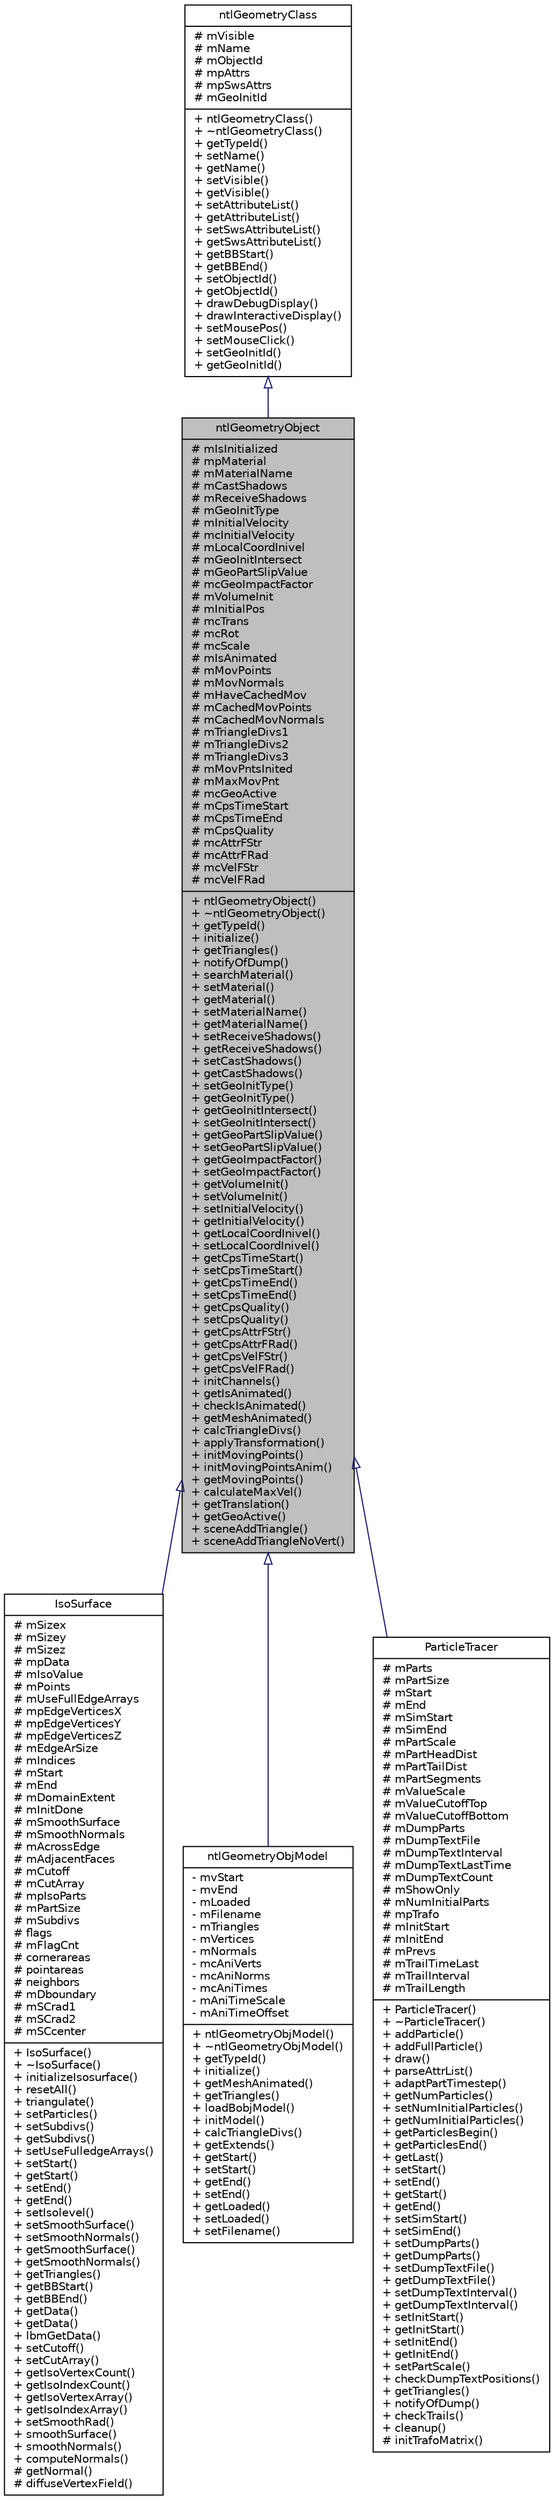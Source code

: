 digraph G
{
  edge [fontname="Helvetica",fontsize="10",labelfontname="Helvetica",labelfontsize="10"];
  node [fontname="Helvetica",fontsize="10",shape=record];
  Node1 [label="{ntlGeometryObject\n|# mIsInitialized\l# mpMaterial\l# mMaterialName\l# mCastShadows\l# mReceiveShadows\l# mGeoInitType\l# mInitialVelocity\l# mcInitialVelocity\l# mLocalCoordInivel\l# mGeoInitIntersect\l# mGeoPartSlipValue\l# mcGeoImpactFactor\l# mVolumeInit\l# mInitialPos\l# mcTrans\l# mcRot\l# mcScale\l# mIsAnimated\l# mMovPoints\l# mMovNormals\l# mHaveCachedMov\l# mCachedMovPoints\l# mCachedMovNormals\l# mTriangleDivs1\l# mTriangleDivs2\l# mTriangleDivs3\l# mMovPntsInited\l# mMaxMovPnt\l# mcGeoActive\l# mCpsTimeStart\l# mCpsTimeEnd\l# mCpsQuality\l# mcAttrFStr\l# mcAttrFRad\l# mcVelFStr\l# mcVelFRad\l|+ ntlGeometryObject()\l+ ~ntlGeometryObject()\l+ getTypeId()\l+ initialize()\l+ getTriangles()\l+ notifyOfDump()\l+ searchMaterial()\l+ setMaterial()\l+ getMaterial()\l+ setMaterialName()\l+ getMaterialName()\l+ setReceiveShadows()\l+ getReceiveShadows()\l+ setCastShadows()\l+ getCastShadows()\l+ setGeoInitType()\l+ getGeoInitType()\l+ getGeoInitIntersect()\l+ setGeoInitIntersect()\l+ getGeoPartSlipValue()\l+ setGeoPartSlipValue()\l+ getGeoImpactFactor()\l+ setGeoImpactFactor()\l+ getVolumeInit()\l+ setVolumeInit()\l+ setInitialVelocity()\l+ getInitialVelocity()\l+ getLocalCoordInivel()\l+ setLocalCoordInivel()\l+ getCpsTimeStart()\l+ setCpsTimeStart()\l+ getCpsTimeEnd()\l+ setCpsTimeEnd()\l+ getCpsQuality()\l+ setCpsQuality()\l+ getCpsAttrFStr()\l+ getCpsAttrFRad()\l+ getCpsVelFStr()\l+ getCpsVelFRad()\l+ initChannels()\l+ getIsAnimated()\l+ checkIsAnimated()\l+ getMeshAnimated()\l+ calcTriangleDivs()\l+ applyTransformation()\l+ initMovingPoints()\l+ initMovingPointsAnim()\l+ getMovingPoints()\l+ calculateMaxVel()\l+ getTranslation()\l+ getGeoActive()\l+ sceneAddTriangle()\l+ sceneAddTriangleNoVert()\l}",height=0.2,width=0.4,color="black", fillcolor="grey75", style="filled" fontcolor="black"];
  Node2 -> Node1 [dir=back,color="midnightblue",fontsize="10",style="solid",arrowtail="empty",fontname="Helvetica"];
  Node2 [label="{ntlGeometryClass\n|# mVisible\l# mName\l# mObjectId\l# mpAttrs\l# mpSwsAttrs\l# mGeoInitId\l|+ ntlGeometryClass()\l+ ~ntlGeometryClass()\l+ getTypeId()\l+ setName()\l+ getName()\l+ setVisible()\l+ getVisible()\l+ setAttributeList()\l+ getAttributeList()\l+ setSwsAttributeList()\l+ getSwsAttributeList()\l+ getBBStart()\l+ getBBEnd()\l+ setObjectId()\l+ getObjectId()\l+ drawDebugDisplay()\l+ drawInteractiveDisplay()\l+ setMousePos()\l+ setMouseClick()\l+ setGeoInitId()\l+ getGeoInitId()\l}",height=0.2,width=0.4,color="black", fillcolor="white", style="filled",URL="$dd/dcf/classntlGeometryClass.html"];
  Node1 -> Node3 [dir=back,color="midnightblue",fontsize="10",style="solid",arrowtail="empty",fontname="Helvetica"];
  Node3 [label="{IsoSurface\n|# mSizex\l# mSizey\l# mSizez\l# mpData\l# mIsoValue\l# mPoints\l# mUseFullEdgeArrays\l# mpEdgeVerticesX\l# mpEdgeVerticesY\l# mpEdgeVerticesZ\l# mEdgeArSize\l# mIndices\l# mStart\l# mEnd\l# mDomainExtent\l# mInitDone\l# mSmoothSurface\l# mSmoothNormals\l# mAcrossEdge\l# mAdjacentFaces\l# mCutoff\l# mCutArray\l# mpIsoParts\l# mPartSize\l# mSubdivs\l# flags\l# mFlagCnt\l# cornerareas\l# pointareas\l# neighbors\l# mDboundary\l# mSCrad1\l# mSCrad2\l# mSCcenter\l|+ IsoSurface()\l+ ~IsoSurface()\l+ initializeIsosurface()\l+ resetAll()\l+ triangulate()\l+ setParticles()\l+ setSubdivs()\l+ getSubdivs()\l+ setUseFulledgeArrays()\l+ setStart()\l+ getStart()\l+ setEnd()\l+ getEnd()\l+ setIsolevel()\l+ setSmoothSurface()\l+ setSmoothNormals()\l+ getSmoothSurface()\l+ getSmoothNormals()\l+ getTriangles()\l+ getBBStart()\l+ getBBEnd()\l+ getData()\l+ getData()\l+ lbmGetData()\l+ setCutoff()\l+ setCutArray()\l+ getIsoVertexCount()\l+ getIsoIndexCount()\l+ getIsoVertexArray()\l+ getIsoIndexArray()\l+ setSmoothRad()\l+ smoothSurface()\l+ smoothNormals()\l+ computeNormals()\l# getNormal()\l# diffuseVertexField()\l}",height=0.2,width=0.4,color="black", fillcolor="white", style="filled",URL="$db/db9/classIsoSurface.html",tooltip="class to triangulate a scalar field, e.g. for"];
  Node1 -> Node4 [dir=back,color="midnightblue",fontsize="10",style="solid",arrowtail="empty",fontname="Helvetica"];
  Node4 [label="{ntlGeometryObjModel\n|- mvStart\l- mvEnd\l- mLoaded\l- mFilename\l- mTriangles\l- mVertices\l- mNormals\l- mcAniVerts\l- mcAniNorms\l- mcAniTimes\l- mAniTimeScale\l- mAniTimeOffset\l|+ ntlGeometryObjModel()\l+ ~ntlGeometryObjModel()\l+ getTypeId()\l+ initialize()\l+ getMeshAnimated()\l+ getTriangles()\l+ loadBobjModel()\l+ initModel()\l+ calcTriangleDivs()\l+ getExtends()\l+ getStart()\l+ setStart()\l+ getEnd()\l+ setEnd()\l+ getLoaded()\l+ setLoaded()\l+ setFilename()\l}",height=0.2,width=0.4,color="black", fillcolor="white", style="filled",URL="$d7/d4d/classntlGeometryObjModel.html"];
  Node1 -> Node5 [dir=back,color="midnightblue",fontsize="10",style="solid",arrowtail="empty",fontname="Helvetica"];
  Node5 [label="{ParticleTracer\n|# mParts\l# mPartSize\l# mStart\l# mEnd\l# mSimStart\l# mSimEnd\l# mPartScale\l# mPartHeadDist\l# mPartTailDist\l# mPartSegments\l# mValueScale\l# mValueCutoffTop\l# mValueCutoffBottom\l# mDumpParts\l# mDumpTextFile\l# mDumpTextInterval\l# mDumpTextLastTime\l# mDumpTextCount\l# mShowOnly\l# mNumInitialParts\l# mpTrafo\l# mInitStart\l# mInitEnd\l# mPrevs\l# mTrailTimeLast\l# mTrailInterval\l# mTrailLength\l|+ ParticleTracer()\l+ ~ParticleTracer()\l+ addParticle()\l+ addFullParticle()\l+ draw()\l+ parseAttrList()\l+ adaptPartTimestep()\l+ getNumParticles()\l+ setNumInitialParticles()\l+ getNumInitialParticles()\l+ getParticlesBegin()\l+ getParticlesEnd()\l+ getLast()\l+ setStart()\l+ setEnd()\l+ getStart()\l+ getEnd()\l+ setSimStart()\l+ setSimEnd()\l+ setDumpParts()\l+ getDumpParts()\l+ setDumpTextFile()\l+ getDumpTextFile()\l+ setDumpTextInterval()\l+ getDumpTextInterval()\l+ setInitStart()\l+ getInitStart()\l+ setInitEnd()\l+ getInitEnd()\l+ setPartScale()\l+ checkDumpTextPositions()\l+ getTriangles()\l+ notifyOfDump()\l+ checkTrails()\l+ cleanup()\l# initTrafoMatrix()\l}",height=0.2,width=0.4,color="black", fillcolor="white", style="filled",URL="$de/db7/classParticleTracer.html",tooltip="A whole particle array."];
}
